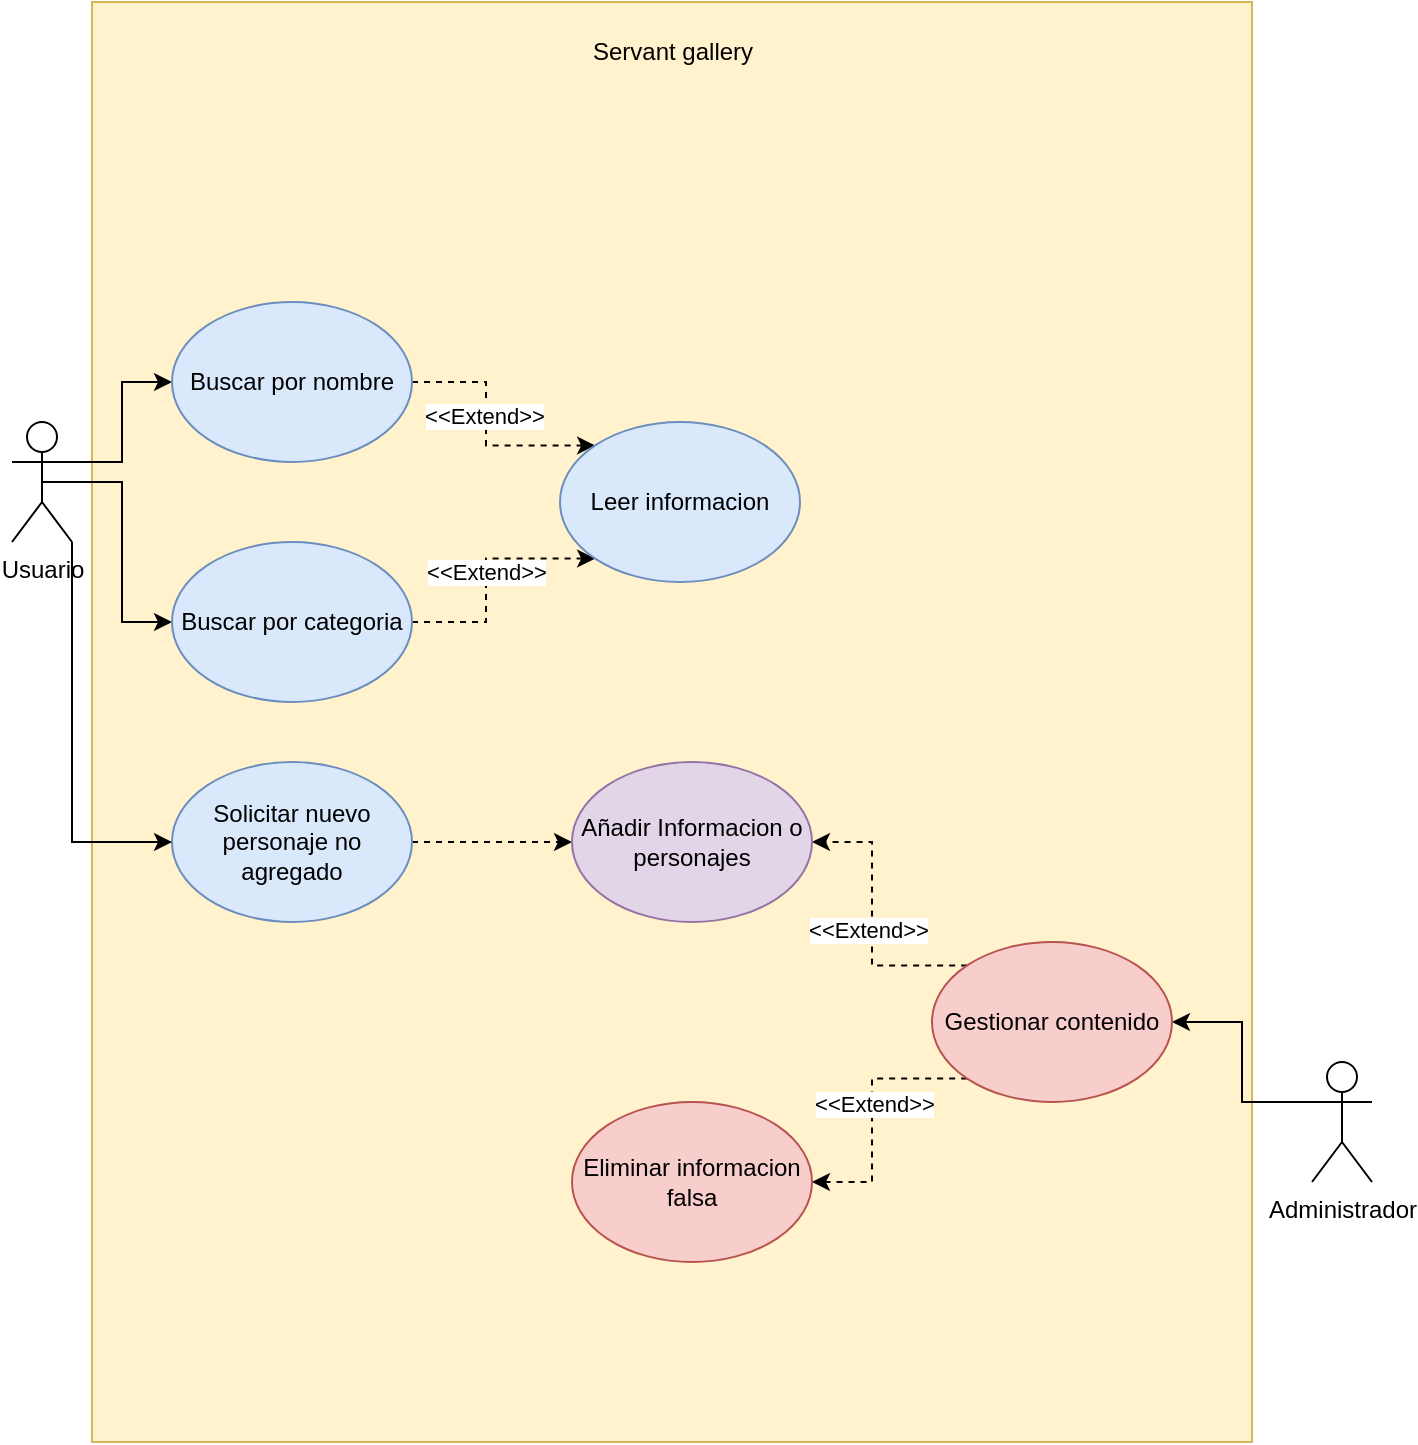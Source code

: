 <mxfile version="26.1.1">
  <diagram name="Página-1" id="OfVZ6UvLtz5JdHzEnnab">
    <mxGraphModel dx="1050" dy="563" grid="1" gridSize="10" guides="1" tooltips="1" connect="1" arrows="1" fold="1" page="1" pageScale="1" pageWidth="827" pageHeight="1169" math="0" shadow="0">
      <root>
        <mxCell id="0" />
        <mxCell id="1" parent="0" />
        <mxCell id="yZLgcvVgE9l0H-95Rk-x-30" value="" style="rounded=0;whiteSpace=wrap;html=1;fillColor=#fff2cc;strokeColor=#d6b656;" vertex="1" parent="1">
          <mxGeometry x="120" y="10" width="580" height="720" as="geometry" />
        </mxCell>
        <mxCell id="yZLgcvVgE9l0H-95Rk-x-27" style="edgeStyle=orthogonalEdgeStyle;rounded=0;orthogonalLoop=1;jettySize=auto;html=1;dashed=1;" edge="1" parent="1" source="yZLgcvVgE9l0H-95Rk-x-11" target="yZLgcvVgE9l0H-95Rk-x-9">
          <mxGeometry relative="1" as="geometry" />
        </mxCell>
        <mxCell id="yZLgcvVgE9l0H-95Rk-x-11" value="Solicitar nuevo personaje no agregado" style="ellipse;whiteSpace=wrap;html=1;fillColor=#dae8fc;strokeColor=#6c8ebf;" vertex="1" parent="1">
          <mxGeometry x="160" y="390" width="120" height="80" as="geometry" />
        </mxCell>
        <mxCell id="yZLgcvVgE9l0H-95Rk-x-21" value="" style="group" vertex="1" connectable="0" parent="1">
          <mxGeometry x="360" y="390" width="400" height="250" as="geometry" />
        </mxCell>
        <mxCell id="yZLgcvVgE9l0H-95Rk-x-15" style="edgeStyle=orthogonalEdgeStyle;rounded=0;orthogonalLoop=1;jettySize=auto;html=1;exitX=0;exitY=0.333;exitDx=0;exitDy=0;exitPerimeter=0;entryX=1;entryY=0.5;entryDx=0;entryDy=0;" edge="1" parent="yZLgcvVgE9l0H-95Rk-x-21" source="yZLgcvVgE9l0H-95Rk-x-7" target="yZLgcvVgE9l0H-95Rk-x-8">
          <mxGeometry relative="1" as="geometry" />
        </mxCell>
        <mxCell id="yZLgcvVgE9l0H-95Rk-x-7" value="&lt;div&gt;Administrador&lt;/div&gt;&lt;div&gt;&lt;br&gt;&lt;/div&gt;" style="shape=umlActor;verticalLabelPosition=bottom;verticalAlign=top;html=1;" vertex="1" parent="yZLgcvVgE9l0H-95Rk-x-21">
          <mxGeometry x="370" y="150" width="30" height="60" as="geometry" />
        </mxCell>
        <mxCell id="yZLgcvVgE9l0H-95Rk-x-16" style="edgeStyle=orthogonalEdgeStyle;rounded=0;orthogonalLoop=1;jettySize=auto;html=1;exitX=0;exitY=0;exitDx=0;exitDy=0;entryX=1;entryY=0.5;entryDx=0;entryDy=0;dashed=1;" edge="1" parent="yZLgcvVgE9l0H-95Rk-x-21" source="yZLgcvVgE9l0H-95Rk-x-8" target="yZLgcvVgE9l0H-95Rk-x-9">
          <mxGeometry relative="1" as="geometry" />
        </mxCell>
        <mxCell id="yZLgcvVgE9l0H-95Rk-x-18" value="&amp;lt;&amp;lt;Extend&amp;gt;&amp;gt;" style="edgeLabel;html=1;align=center;verticalAlign=middle;resizable=0;points=[];" vertex="1" connectable="0" parent="yZLgcvVgE9l0H-95Rk-x-16">
          <mxGeometry x="-0.054" y="2" relative="1" as="geometry">
            <mxPoint as="offset" />
          </mxGeometry>
        </mxCell>
        <mxCell id="yZLgcvVgE9l0H-95Rk-x-17" style="edgeStyle=orthogonalEdgeStyle;rounded=0;orthogonalLoop=1;jettySize=auto;html=1;exitX=0;exitY=1;exitDx=0;exitDy=0;entryX=1;entryY=0.5;entryDx=0;entryDy=0;dashed=1;" edge="1" parent="yZLgcvVgE9l0H-95Rk-x-21" source="yZLgcvVgE9l0H-95Rk-x-8" target="yZLgcvVgE9l0H-95Rk-x-10">
          <mxGeometry relative="1" as="geometry" />
        </mxCell>
        <mxCell id="yZLgcvVgE9l0H-95Rk-x-19" value="&amp;lt;&amp;lt;Extend&amp;gt;&amp;gt;" style="edgeLabel;html=1;align=center;verticalAlign=middle;resizable=0;points=[];" vertex="1" connectable="0" parent="yZLgcvVgE9l0H-95Rk-x-17">
          <mxGeometry x="-0.074" y="1" relative="1" as="geometry">
            <mxPoint as="offset" />
          </mxGeometry>
        </mxCell>
        <mxCell id="yZLgcvVgE9l0H-95Rk-x-8" value="Gestionar contenido" style="ellipse;whiteSpace=wrap;html=1;fillColor=#f8cecc;strokeColor=#b85450;" vertex="1" parent="yZLgcvVgE9l0H-95Rk-x-21">
          <mxGeometry x="180" y="90" width="120" height="80" as="geometry" />
        </mxCell>
        <mxCell id="yZLgcvVgE9l0H-95Rk-x-9" value="Añadir Informacion o personajes" style="ellipse;whiteSpace=wrap;html=1;fillColor=#e1d5e7;strokeColor=#9673a6;" vertex="1" parent="yZLgcvVgE9l0H-95Rk-x-21">
          <mxGeometry width="120" height="80" as="geometry" />
        </mxCell>
        <mxCell id="yZLgcvVgE9l0H-95Rk-x-10" value="Eliminar informacion falsa" style="ellipse;whiteSpace=wrap;html=1;fillColor=#f8cecc;strokeColor=#b85450;" vertex="1" parent="yZLgcvVgE9l0H-95Rk-x-21">
          <mxGeometry y="170" width="120" height="80" as="geometry" />
        </mxCell>
        <mxCell id="yZLgcvVgE9l0H-95Rk-x-26" value="" style="group" vertex="1" connectable="0" parent="1">
          <mxGeometry x="80" y="160" width="394" height="200" as="geometry" />
        </mxCell>
        <mxCell id="yZLgcvVgE9l0H-95Rk-x-12" style="edgeStyle=orthogonalEdgeStyle;rounded=0;orthogonalLoop=1;jettySize=auto;html=1;exitX=1;exitY=0.333;exitDx=0;exitDy=0;exitPerimeter=0;" edge="1" parent="yZLgcvVgE9l0H-95Rk-x-26" source="yZLgcvVgE9l0H-95Rk-x-4" target="yZLgcvVgE9l0H-95Rk-x-5">
          <mxGeometry relative="1" as="geometry" />
        </mxCell>
        <mxCell id="yZLgcvVgE9l0H-95Rk-x-13" style="edgeStyle=orthogonalEdgeStyle;rounded=0;orthogonalLoop=1;jettySize=auto;html=1;exitX=0.5;exitY=0.5;exitDx=0;exitDy=0;exitPerimeter=0;entryX=0;entryY=0.5;entryDx=0;entryDy=0;" edge="1" parent="yZLgcvVgE9l0H-95Rk-x-26" source="yZLgcvVgE9l0H-95Rk-x-4" target="yZLgcvVgE9l0H-95Rk-x-6">
          <mxGeometry relative="1" as="geometry" />
        </mxCell>
        <mxCell id="yZLgcvVgE9l0H-95Rk-x-14" style="edgeStyle=orthogonalEdgeStyle;rounded=0;orthogonalLoop=1;jettySize=auto;html=1;exitX=1;exitY=1;exitDx=0;exitDy=0;exitPerimeter=0;entryX=0;entryY=0.5;entryDx=0;entryDy=0;" edge="1" parent="yZLgcvVgE9l0H-95Rk-x-26" source="yZLgcvVgE9l0H-95Rk-x-4" target="yZLgcvVgE9l0H-95Rk-x-11">
          <mxGeometry relative="1" as="geometry" />
        </mxCell>
        <mxCell id="yZLgcvVgE9l0H-95Rk-x-4" value="Usuario&lt;div&gt;&lt;br&gt;&lt;/div&gt;" style="shape=umlActor;verticalLabelPosition=bottom;verticalAlign=top;html=1;" vertex="1" parent="yZLgcvVgE9l0H-95Rk-x-26">
          <mxGeometry y="60" width="30" height="60" as="geometry" />
        </mxCell>
        <mxCell id="yZLgcvVgE9l0H-95Rk-x-22" style="edgeStyle=orthogonalEdgeStyle;rounded=0;orthogonalLoop=1;jettySize=auto;html=1;entryX=0;entryY=0;entryDx=0;entryDy=0;dashed=1;" edge="1" parent="yZLgcvVgE9l0H-95Rk-x-26" source="yZLgcvVgE9l0H-95Rk-x-5" target="yZLgcvVgE9l0H-95Rk-x-20">
          <mxGeometry relative="1" as="geometry" />
        </mxCell>
        <mxCell id="yZLgcvVgE9l0H-95Rk-x-25" value="&amp;lt;&amp;lt;Extend&amp;gt;&amp;gt;" style="edgeLabel;html=1;align=center;verticalAlign=middle;resizable=0;points=[];" vertex="1" connectable="0" parent="yZLgcvVgE9l0H-95Rk-x-22">
          <mxGeometry x="-0.122" y="-1" relative="1" as="geometry">
            <mxPoint as="offset" />
          </mxGeometry>
        </mxCell>
        <mxCell id="yZLgcvVgE9l0H-95Rk-x-5" value="Buscar por nombre" style="ellipse;whiteSpace=wrap;html=1;fillColor=#dae8fc;strokeColor=#6c8ebf;" vertex="1" parent="yZLgcvVgE9l0H-95Rk-x-26">
          <mxGeometry x="80" width="120" height="80" as="geometry" />
        </mxCell>
        <mxCell id="yZLgcvVgE9l0H-95Rk-x-23" style="edgeStyle=orthogonalEdgeStyle;rounded=0;orthogonalLoop=1;jettySize=auto;html=1;exitX=1;exitY=0.5;exitDx=0;exitDy=0;entryX=0;entryY=1;entryDx=0;entryDy=0;dashed=1;" edge="1" parent="yZLgcvVgE9l0H-95Rk-x-26" source="yZLgcvVgE9l0H-95Rk-x-6" target="yZLgcvVgE9l0H-95Rk-x-20">
          <mxGeometry relative="1" as="geometry" />
        </mxCell>
        <mxCell id="yZLgcvVgE9l0H-95Rk-x-24" value="&amp;lt;&amp;lt;Extend&amp;gt;&amp;gt;" style="edgeLabel;html=1;align=center;verticalAlign=middle;resizable=0;points=[];" vertex="1" connectable="0" parent="yZLgcvVgE9l0H-95Rk-x-23">
          <mxGeometry x="0.014" relative="1" as="geometry">
            <mxPoint as="offset" />
          </mxGeometry>
        </mxCell>
        <mxCell id="yZLgcvVgE9l0H-95Rk-x-6" value="Buscar por categoria" style="ellipse;whiteSpace=wrap;html=1;fillColor=#dae8fc;strokeColor=#6c8ebf;" vertex="1" parent="yZLgcvVgE9l0H-95Rk-x-26">
          <mxGeometry x="80" y="120" width="120" height="80" as="geometry" />
        </mxCell>
        <mxCell id="yZLgcvVgE9l0H-95Rk-x-20" value="Leer informacion" style="ellipse;whiteSpace=wrap;html=1;fillColor=#dae8fc;strokeColor=#6c8ebf;" vertex="1" parent="yZLgcvVgE9l0H-95Rk-x-26">
          <mxGeometry x="274" y="60" width="120" height="80" as="geometry" />
        </mxCell>
        <mxCell id="yZLgcvVgE9l0H-95Rk-x-31" value="Servant gallery" style="text;html=1;align=center;verticalAlign=middle;resizable=0;points=[];autosize=1;strokeColor=none;fillColor=none;" vertex="1" parent="1">
          <mxGeometry x="360" y="20" width="100" height="30" as="geometry" />
        </mxCell>
      </root>
    </mxGraphModel>
  </diagram>
</mxfile>
